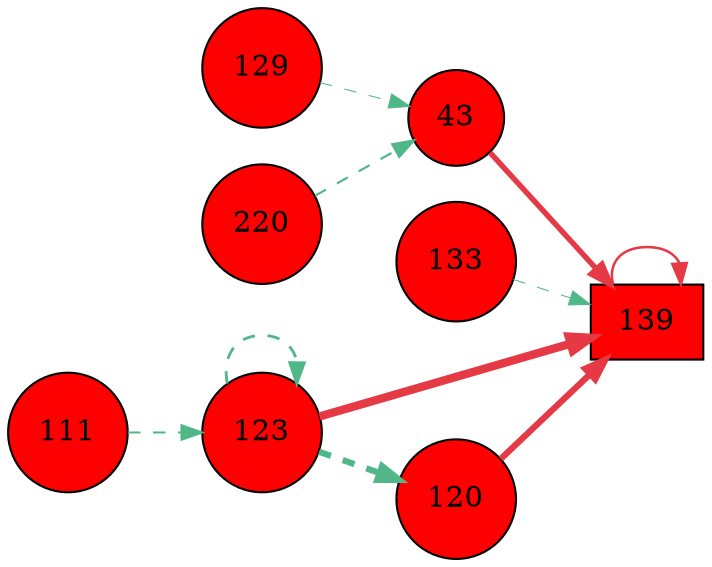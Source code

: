 digraph G{
rankdir=LR;
129 [style=filled, shape=circle, fillcolor="#fe0000", label="129"];
133 [style=filled, shape=circle, fillcolor="#fe0000", label="133"];
43 [style=filled, shape=circle, fillcolor="#fe0000", label="43"];
139 [style=filled, shape=box, fillcolor="#fe0000", label="139"];
111 [style=filled, shape=circle, fillcolor="#fe0000", label="111"];
120 [style=filled, shape=circle, fillcolor="#fe0000", label="120"];
123 [style=filled, shape=circle, fillcolor="#fe0000", label="123"];
220 [style=filled, shape=circle, fillcolor="#fe0000", label="220"];
123 -> 139 [color="#e63946",penwidth=4.00];
120 -> 139 [color="#e63946",penwidth=3.03];
43 -> 139 [color="#e63946",penwidth=2.62];
139 -> 139 [color="#e63946",penwidth=1.22];
123 -> 120 [color="#52b788",style=dashed,penwidth=3.00];
220 -> 43 [color="#52b788",style=dashed,penwidth=1.05];
129 -> 43 [color="#52b788",style=dashed,penwidth=0.50];
123 -> 123 [color="#52b788",style=dashed,penwidth=1.36];
111 -> 123 [color="#52b788",style=dashed,penwidth=0.96];
133 -> 139 [color="#52b788",style=dashed,penwidth=0.50];
}